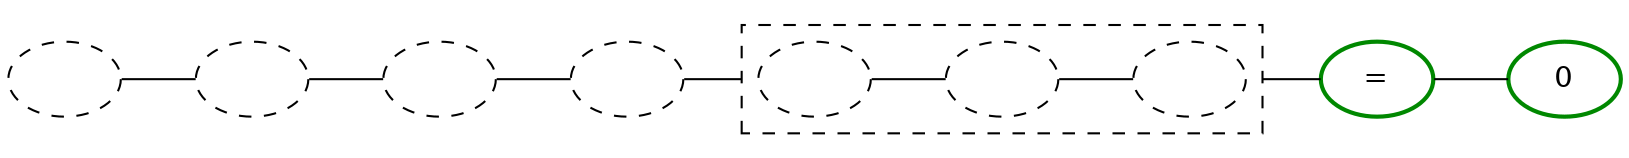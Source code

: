 digraph expression{
            rankdir="LR";
            compound=true; edge [arrowhead=none];
        n_0[label="" style="dashed" color="#000000" fontcolor="#000000"];
 n_1[label="" style="dashed" color="#000000" fontcolor="#000000"];
 n_2[label="" style="dashed" color="#000000" fontcolor="#000000"];
 n_3[label="" style="dashed" color="#000000" fontcolor="#000000"];
 subgraph cluster4 {
 style= "dashed";
 color= "#000000";
 fontcolor= "#000000";
 label="";
n_5[label="" style="dashed" color="#000000" fontcolor="#000000"];
 n_6[label="" style="dashed" color="#000000" fontcolor="#000000"];
 n_7[label="" style="dashed" color="#000000" fontcolor="#000000"];
n_6 -> n_7 [label="" weight="5" ];
 n_5 -> n_6 [label="" weight="5" ];
}
 n_8[label="=" style="bold" color="#008800" fontcolor="#000000"];
 n_9[label="0" style="bold" color="#008800" fontcolor="#000000"];
n_8 -> n_9 [label="" weight="5" ];
 n_7 -> n_8 [label="", ltail="cluster4" weight="5" ];
 n_3 -> n_5 [label="", lhead="cluster4" weight="5" ];
 n_2 -> n_3 [label="" weight="5" ];
 n_1 -> n_2 [label="" weight="5" ];
 n_0 -> n_1 [label="" weight="5" ];
}
